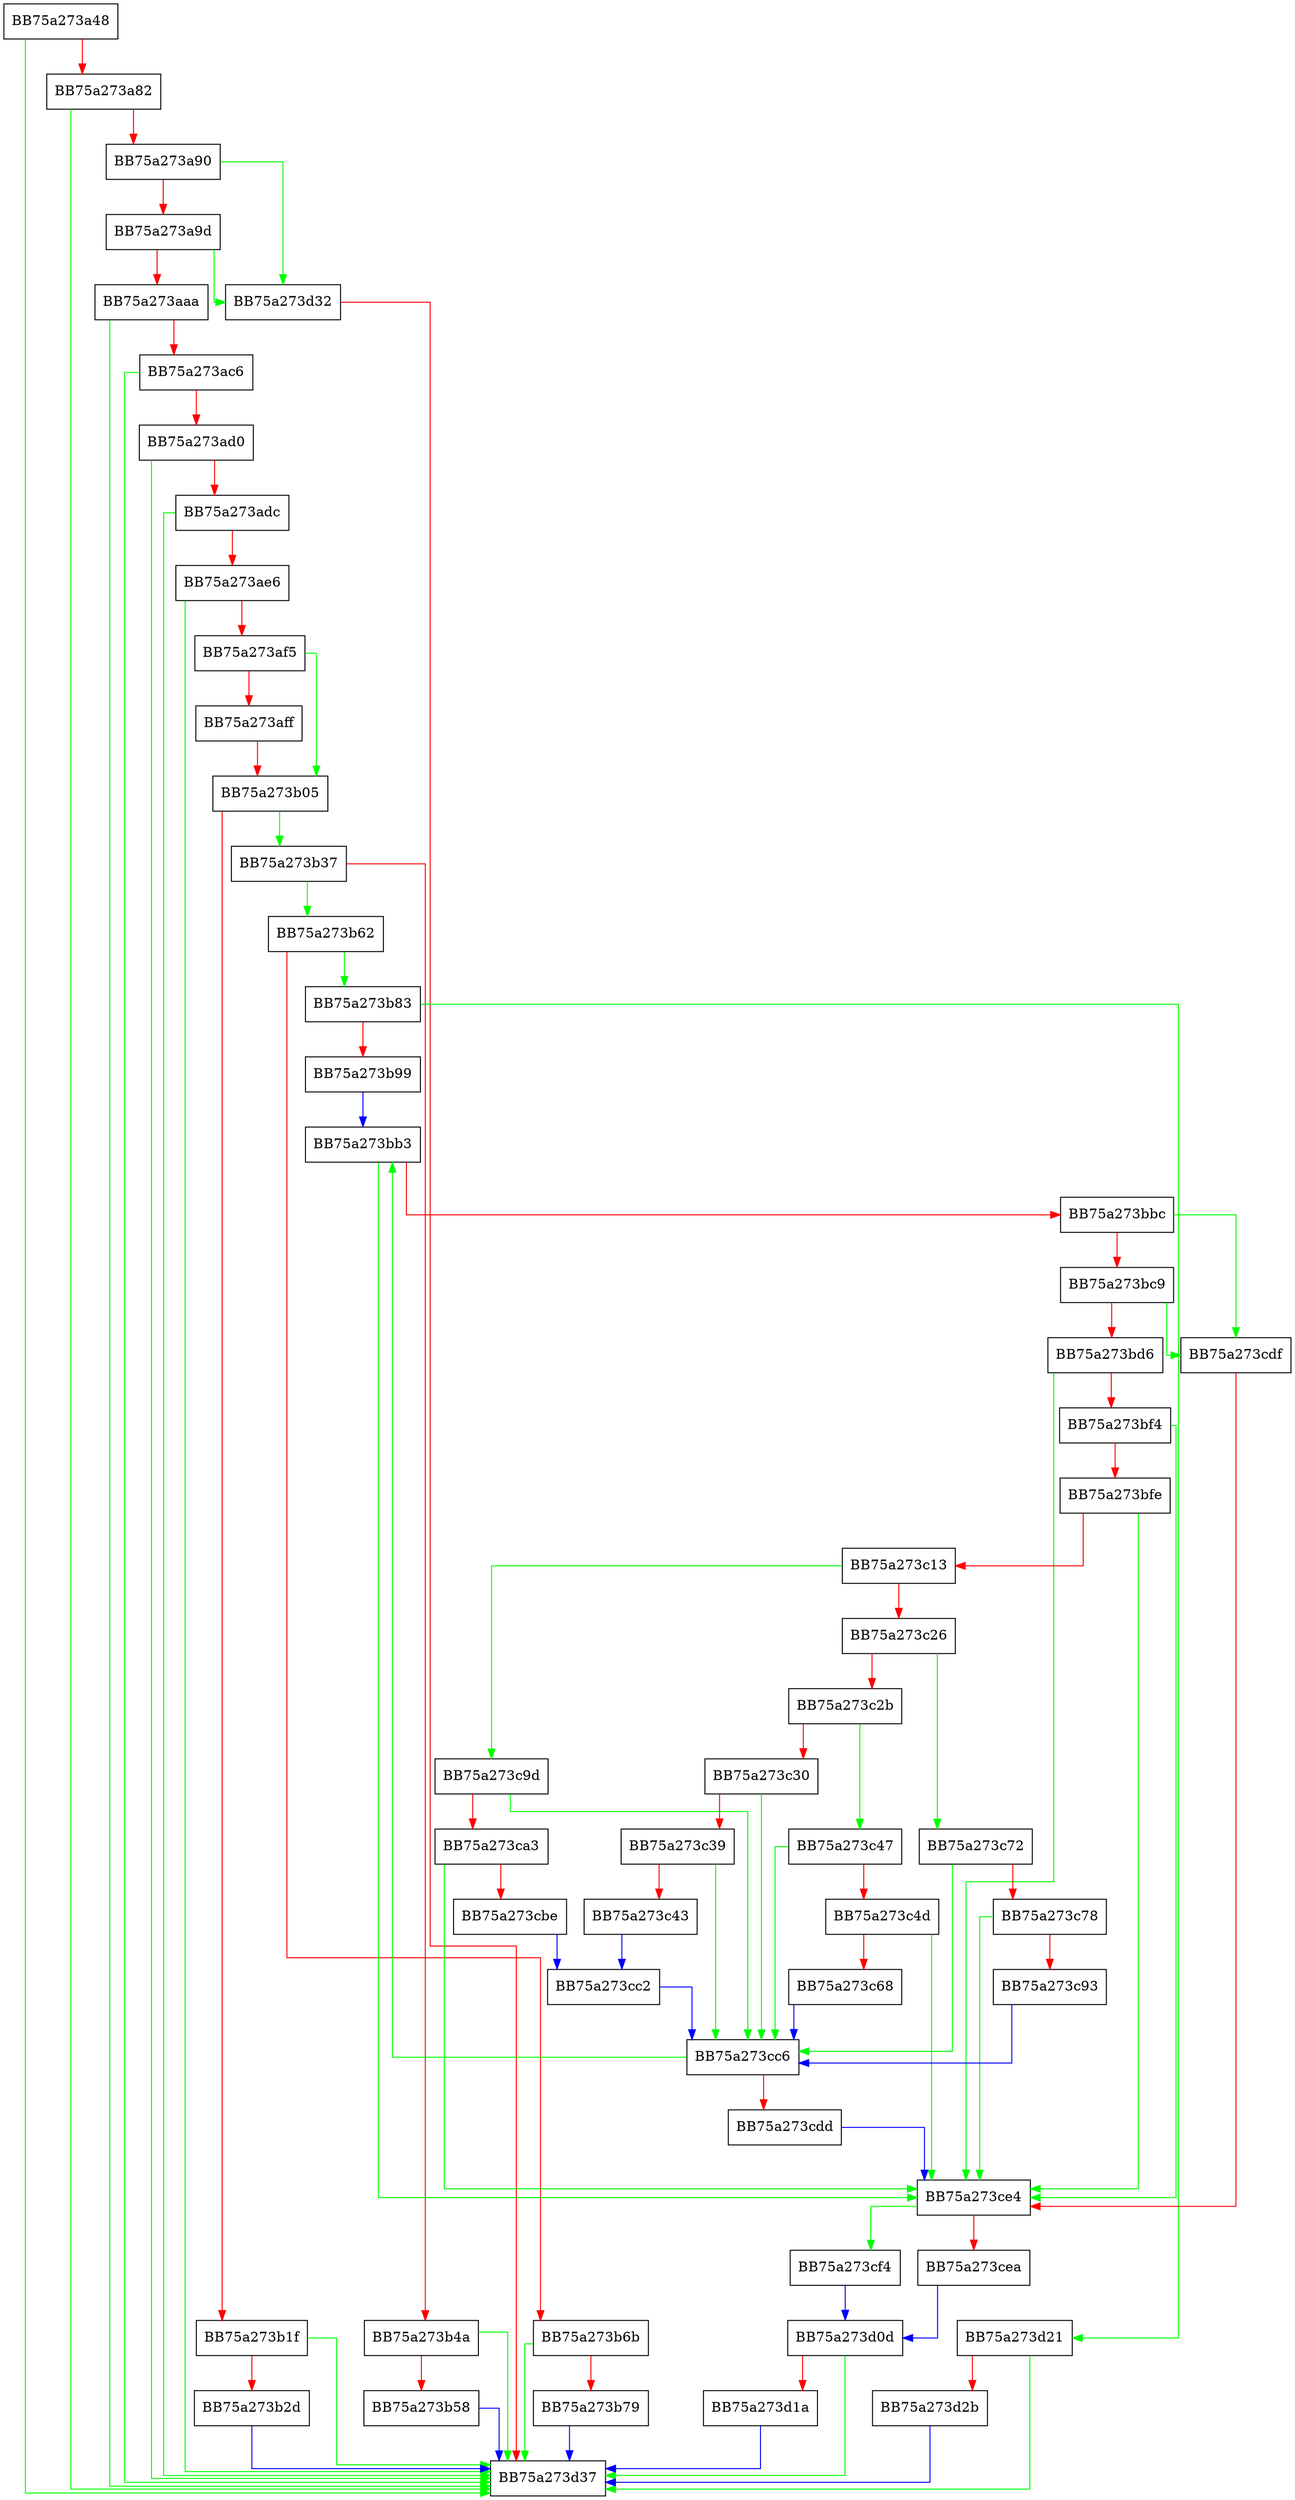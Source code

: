 digraph decode_msg {
  node [shape="box"];
  graph [splines=ortho];
  BB75a273a48 -> BB75a273d37 [color="green"];
  BB75a273a48 -> BB75a273a82 [color="red"];
  BB75a273a82 -> BB75a273d37 [color="green"];
  BB75a273a82 -> BB75a273a90 [color="red"];
  BB75a273a90 -> BB75a273d32 [color="green"];
  BB75a273a90 -> BB75a273a9d [color="red"];
  BB75a273a9d -> BB75a273d32 [color="green"];
  BB75a273a9d -> BB75a273aaa [color="red"];
  BB75a273aaa -> BB75a273d37 [color="green"];
  BB75a273aaa -> BB75a273ac6 [color="red"];
  BB75a273ac6 -> BB75a273d37 [color="green"];
  BB75a273ac6 -> BB75a273ad0 [color="red"];
  BB75a273ad0 -> BB75a273d37 [color="green"];
  BB75a273ad0 -> BB75a273adc [color="red"];
  BB75a273adc -> BB75a273d37 [color="green"];
  BB75a273adc -> BB75a273ae6 [color="red"];
  BB75a273ae6 -> BB75a273d37 [color="green"];
  BB75a273ae6 -> BB75a273af5 [color="red"];
  BB75a273af5 -> BB75a273b05 [color="green"];
  BB75a273af5 -> BB75a273aff [color="red"];
  BB75a273aff -> BB75a273b05 [color="red"];
  BB75a273b05 -> BB75a273b37 [color="green"];
  BB75a273b05 -> BB75a273b1f [color="red"];
  BB75a273b1f -> BB75a273d37 [color="green"];
  BB75a273b1f -> BB75a273b2d [color="red"];
  BB75a273b2d -> BB75a273d37 [color="blue"];
  BB75a273b37 -> BB75a273b62 [color="green"];
  BB75a273b37 -> BB75a273b4a [color="red"];
  BB75a273b4a -> BB75a273d37 [color="green"];
  BB75a273b4a -> BB75a273b58 [color="red"];
  BB75a273b58 -> BB75a273d37 [color="blue"];
  BB75a273b62 -> BB75a273b83 [color="green"];
  BB75a273b62 -> BB75a273b6b [color="red"];
  BB75a273b6b -> BB75a273d37 [color="green"];
  BB75a273b6b -> BB75a273b79 [color="red"];
  BB75a273b79 -> BB75a273d37 [color="blue"];
  BB75a273b83 -> BB75a273d21 [color="green"];
  BB75a273b83 -> BB75a273b99 [color="red"];
  BB75a273b99 -> BB75a273bb3 [color="blue"];
  BB75a273bb3 -> BB75a273ce4 [color="green"];
  BB75a273bb3 -> BB75a273bbc [color="red"];
  BB75a273bbc -> BB75a273cdf [color="green"];
  BB75a273bbc -> BB75a273bc9 [color="red"];
  BB75a273bc9 -> BB75a273cdf [color="green"];
  BB75a273bc9 -> BB75a273bd6 [color="red"];
  BB75a273bd6 -> BB75a273ce4 [color="green"];
  BB75a273bd6 -> BB75a273bf4 [color="red"];
  BB75a273bf4 -> BB75a273ce4 [color="green"];
  BB75a273bf4 -> BB75a273bfe [color="red"];
  BB75a273bfe -> BB75a273ce4 [color="green"];
  BB75a273bfe -> BB75a273c13 [color="red"];
  BB75a273c13 -> BB75a273c9d [color="green"];
  BB75a273c13 -> BB75a273c26 [color="red"];
  BB75a273c26 -> BB75a273c72 [color="green"];
  BB75a273c26 -> BB75a273c2b [color="red"];
  BB75a273c2b -> BB75a273c47 [color="green"];
  BB75a273c2b -> BB75a273c30 [color="red"];
  BB75a273c30 -> BB75a273cc6 [color="green"];
  BB75a273c30 -> BB75a273c39 [color="red"];
  BB75a273c39 -> BB75a273cc6 [color="green"];
  BB75a273c39 -> BB75a273c43 [color="red"];
  BB75a273c43 -> BB75a273cc2 [color="blue"];
  BB75a273c47 -> BB75a273cc6 [color="green"];
  BB75a273c47 -> BB75a273c4d [color="red"];
  BB75a273c4d -> BB75a273ce4 [color="green"];
  BB75a273c4d -> BB75a273c68 [color="red"];
  BB75a273c68 -> BB75a273cc6 [color="blue"];
  BB75a273c72 -> BB75a273cc6 [color="green"];
  BB75a273c72 -> BB75a273c78 [color="red"];
  BB75a273c78 -> BB75a273ce4 [color="green"];
  BB75a273c78 -> BB75a273c93 [color="red"];
  BB75a273c93 -> BB75a273cc6 [color="blue"];
  BB75a273c9d -> BB75a273cc6 [color="green"];
  BB75a273c9d -> BB75a273ca3 [color="red"];
  BB75a273ca3 -> BB75a273ce4 [color="green"];
  BB75a273ca3 -> BB75a273cbe [color="red"];
  BB75a273cbe -> BB75a273cc2 [color="blue"];
  BB75a273cc2 -> BB75a273cc6 [color="blue"];
  BB75a273cc6 -> BB75a273bb3 [color="green"];
  BB75a273cc6 -> BB75a273cdd [color="red"];
  BB75a273cdd -> BB75a273ce4 [color="blue"];
  BB75a273cdf -> BB75a273ce4 [color="red"];
  BB75a273ce4 -> BB75a273cf4 [color="green"];
  BB75a273ce4 -> BB75a273cea [color="red"];
  BB75a273cea -> BB75a273d0d [color="blue"];
  BB75a273cf4 -> BB75a273d0d [color="blue"];
  BB75a273d0d -> BB75a273d37 [color="green"];
  BB75a273d0d -> BB75a273d1a [color="red"];
  BB75a273d1a -> BB75a273d37 [color="blue"];
  BB75a273d21 -> BB75a273d37 [color="green"];
  BB75a273d21 -> BB75a273d2b [color="red"];
  BB75a273d2b -> BB75a273d37 [color="blue"];
  BB75a273d32 -> BB75a273d37 [color="red"];
}